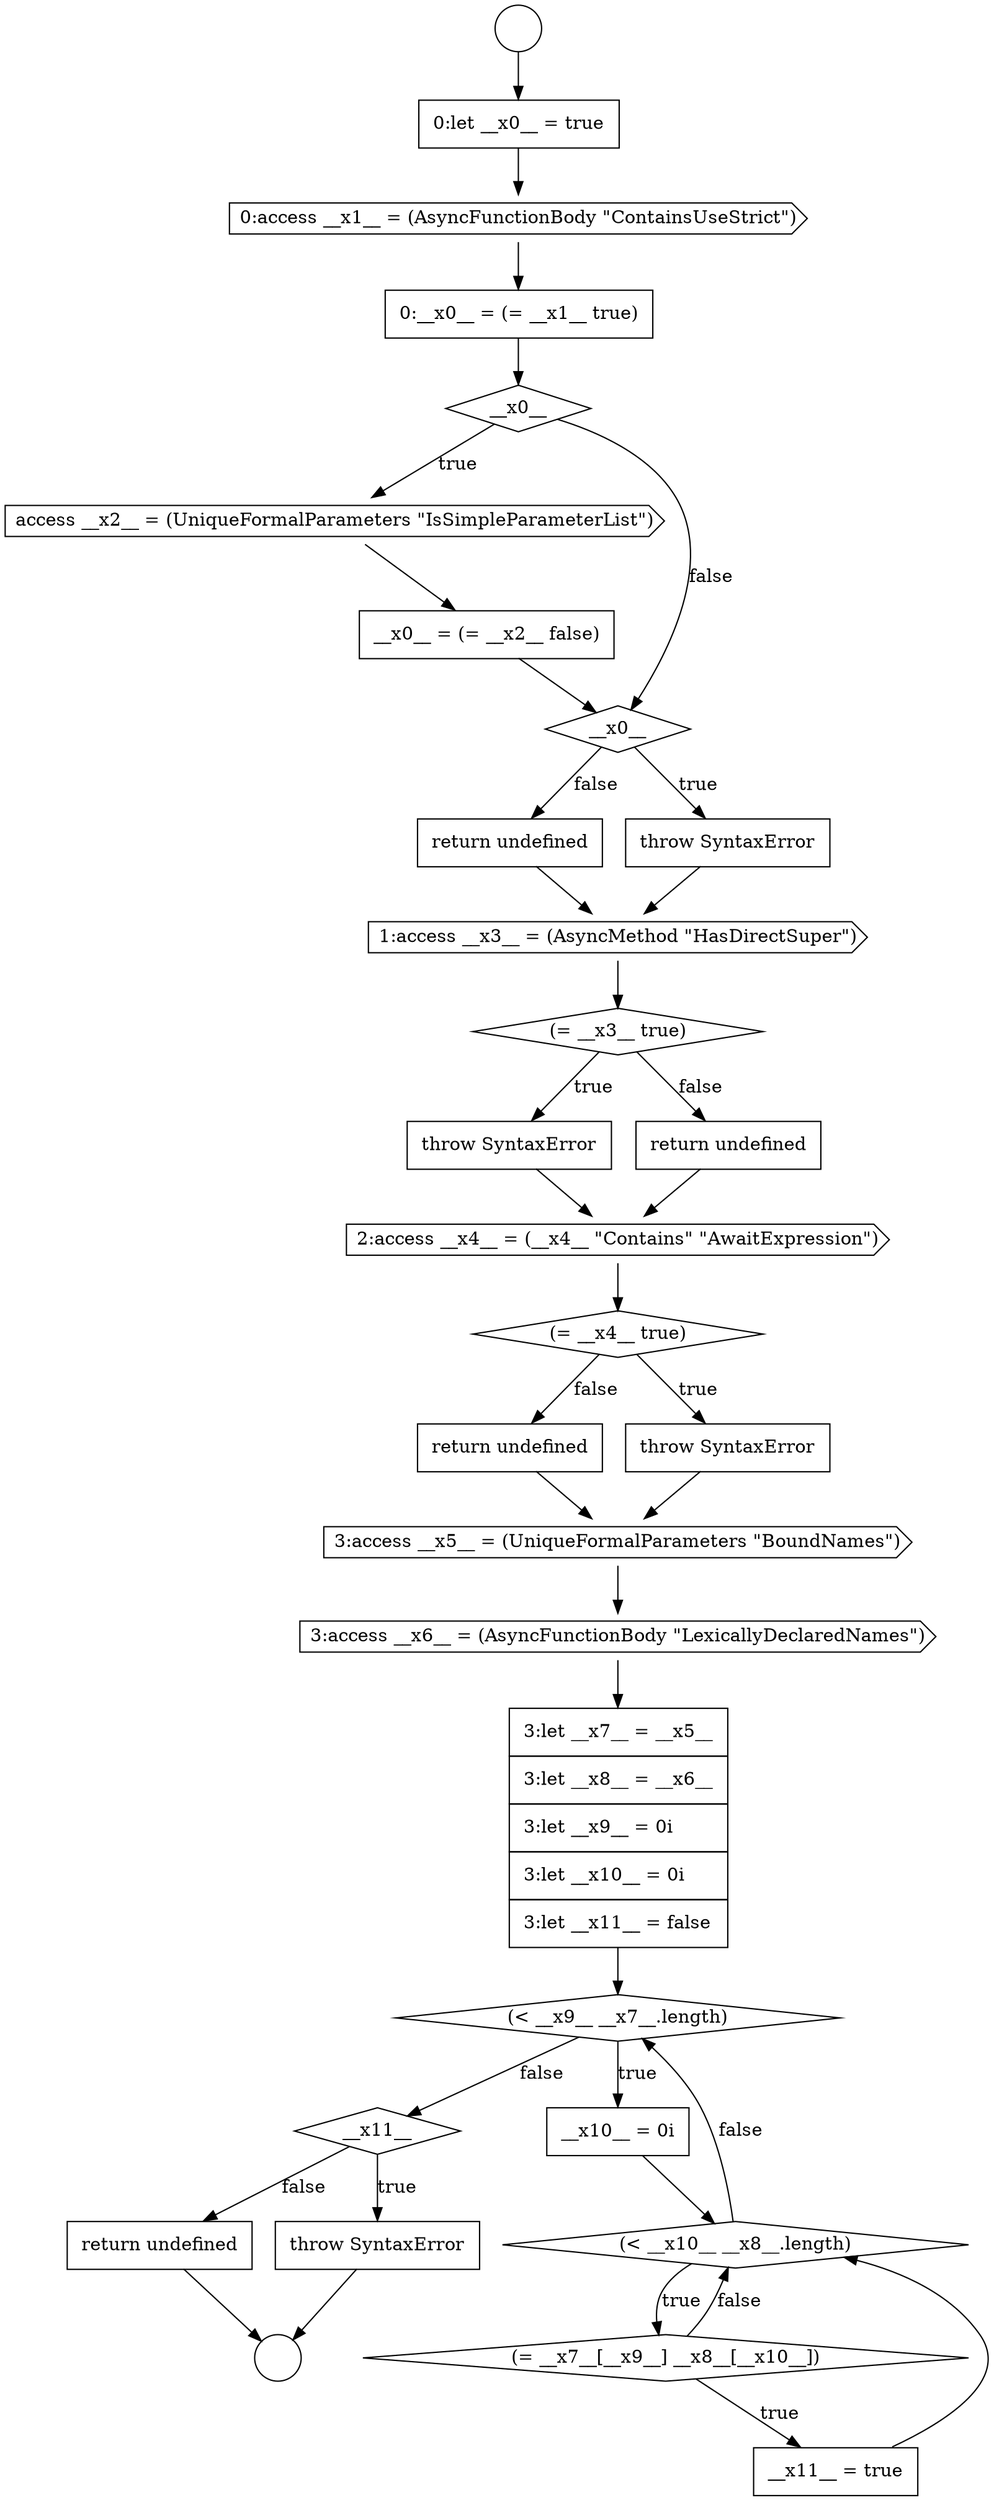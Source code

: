 digraph {
  node20902 [shape=diamond, label=<<font color="black">(&lt; __x9__ __x7__.length)</font>> color="black" fillcolor="white" style=filled]
  node20909 [shape=none, margin=0, label=<<font color="black">
    <table border="0" cellborder="1" cellspacing="0" cellpadding="10">
      <tr><td align="left">return undefined</td></tr>
    </table>
  </font>> color="black" fillcolor="white" style=filled]
  node20890 [shape=none, margin=0, label=<<font color="black">
    <table border="0" cellborder="1" cellspacing="0" cellpadding="10">
      <tr><td align="left">return undefined</td></tr>
    </table>
  </font>> color="black" fillcolor="white" style=filled]
  node20905 [shape=diamond, label=<<font color="black">(= __x7__[__x9__] __x8__[__x10__])</font>> color="black" fillcolor="white" style=filled]
  node20893 [shape=none, margin=0, label=<<font color="black">
    <table border="0" cellborder="1" cellspacing="0" cellpadding="10">
      <tr><td align="left">throw SyntaxError</td></tr>
    </table>
  </font>> color="black" fillcolor="white" style=filled]
  node20899 [shape=cds, label=<<font color="black">3:access __x5__ = (UniqueFormalParameters &quot;BoundNames&quot;)</font>> color="black" fillcolor="white" style=filled]
  node20892 [shape=diamond, label=<<font color="black">(= __x3__ true)</font>> color="black" fillcolor="white" style=filled]
  node20907 [shape=diamond, label=<<font color="black">__x11__</font>> color="black" fillcolor="white" style=filled]
  node20896 [shape=diamond, label=<<font color="black">(= __x4__ true)</font>> color="black" fillcolor="white" style=filled]
  node20898 [shape=none, margin=0, label=<<font color="black">
    <table border="0" cellborder="1" cellspacing="0" cellpadding="10">
      <tr><td align="left">return undefined</td></tr>
    </table>
  </font>> color="black" fillcolor="white" style=filled]
  node20891 [shape=cds, label=<<font color="black">1:access __x3__ = (AsyncMethod &quot;HasDirectSuper&quot;)</font>> color="black" fillcolor="white" style=filled]
  node20897 [shape=none, margin=0, label=<<font color="black">
    <table border="0" cellborder="1" cellspacing="0" cellpadding="10">
      <tr><td align="left">throw SyntaxError</td></tr>
    </table>
  </font>> color="black" fillcolor="white" style=filled]
  node20895 [shape=cds, label=<<font color="black">2:access __x4__ = (__x4__ &quot;Contains&quot; &quot;AwaitExpression&quot;)</font>> color="black" fillcolor="white" style=filled]
  node20884 [shape=none, margin=0, label=<<font color="black">
    <table border="0" cellborder="1" cellspacing="0" cellpadding="10">
      <tr><td align="left">0:__x0__ = (= __x1__ true)</td></tr>
    </table>
  </font>> color="black" fillcolor="white" style=filled]
  node20882 [shape=none, margin=0, label=<<font color="black">
    <table border="0" cellborder="1" cellspacing="0" cellpadding="10">
      <tr><td align="left">0:let __x0__ = true</td></tr>
    </table>
  </font>> color="black" fillcolor="white" style=filled]
  node20885 [shape=diamond, label=<<font color="black">__x0__</font>> color="black" fillcolor="white" style=filled]
  node20894 [shape=none, margin=0, label=<<font color="black">
    <table border="0" cellborder="1" cellspacing="0" cellpadding="10">
      <tr><td align="left">return undefined</td></tr>
    </table>
  </font>> color="black" fillcolor="white" style=filled]
  node20881 [shape=circle label=" " color="black" fillcolor="white" style=filled]
  node20903 [shape=none, margin=0, label=<<font color="black">
    <table border="0" cellborder="1" cellspacing="0" cellpadding="10">
      <tr><td align="left">__x10__ = 0i</td></tr>
    </table>
  </font>> color="black" fillcolor="white" style=filled]
  node20886 [shape=cds, label=<<font color="black">access __x2__ = (UniqueFormalParameters &quot;IsSimpleParameterList&quot;)</font>> color="black" fillcolor="white" style=filled]
  node20889 [shape=none, margin=0, label=<<font color="black">
    <table border="0" cellborder="1" cellspacing="0" cellpadding="10">
      <tr><td align="left">throw SyntaxError</td></tr>
    </table>
  </font>> color="black" fillcolor="white" style=filled]
  node20908 [shape=none, margin=0, label=<<font color="black">
    <table border="0" cellborder="1" cellspacing="0" cellpadding="10">
      <tr><td align="left">throw SyntaxError</td></tr>
    </table>
  </font>> color="black" fillcolor="white" style=filled]
  node20880 [shape=circle label=" " color="black" fillcolor="white" style=filled]
  node20904 [shape=diamond, label=<<font color="black">(&lt; __x10__ __x8__.length)</font>> color="black" fillcolor="white" style=filled]
  node20887 [shape=none, margin=0, label=<<font color="black">
    <table border="0" cellborder="1" cellspacing="0" cellpadding="10">
      <tr><td align="left">__x0__ = (= __x2__ false)</td></tr>
    </table>
  </font>> color="black" fillcolor="white" style=filled]
  node20900 [shape=cds, label=<<font color="black">3:access __x6__ = (AsyncFunctionBody &quot;LexicallyDeclaredNames&quot;)</font>> color="black" fillcolor="white" style=filled]
  node20883 [shape=cds, label=<<font color="black">0:access __x1__ = (AsyncFunctionBody &quot;ContainsUseStrict&quot;)</font>> color="black" fillcolor="white" style=filled]
  node20888 [shape=diamond, label=<<font color="black">__x0__</font>> color="black" fillcolor="white" style=filled]
  node20901 [shape=none, margin=0, label=<<font color="black">
    <table border="0" cellborder="1" cellspacing="0" cellpadding="10">
      <tr><td align="left">3:let __x7__ = __x5__</td></tr>
      <tr><td align="left">3:let __x8__ = __x6__</td></tr>
      <tr><td align="left">3:let __x9__ = 0i</td></tr>
      <tr><td align="left">3:let __x10__ = 0i</td></tr>
      <tr><td align="left">3:let __x11__ = false</td></tr>
    </table>
  </font>> color="black" fillcolor="white" style=filled]
  node20906 [shape=none, margin=0, label=<<font color="black">
    <table border="0" cellborder="1" cellspacing="0" cellpadding="10">
      <tr><td align="left">__x11__ = true</td></tr>
    </table>
  </font>> color="black" fillcolor="white" style=filled]
  node20902 -> node20903 [label=<<font color="black">true</font>> color="black"]
  node20902 -> node20907 [label=<<font color="black">false</font>> color="black"]
  node20884 -> node20885 [ color="black"]
  node20893 -> node20895 [ color="black"]
  node20908 -> node20881 [ color="black"]
  node20885 -> node20886 [label=<<font color="black">true</font>> color="black"]
  node20885 -> node20888 [label=<<font color="black">false</font>> color="black"]
  node20909 -> node20881 [ color="black"]
  node20903 -> node20904 [ color="black"]
  node20883 -> node20884 [ color="black"]
  node20899 -> node20900 [ color="black"]
  node20896 -> node20897 [label=<<font color="black">true</font>> color="black"]
  node20896 -> node20898 [label=<<font color="black">false</font>> color="black"]
  node20901 -> node20902 [ color="black"]
  node20889 -> node20891 [ color="black"]
  node20900 -> node20901 [ color="black"]
  node20890 -> node20891 [ color="black"]
  node20906 -> node20904 [ color="black"]
  node20886 -> node20887 [ color="black"]
  node20880 -> node20882 [ color="black"]
  node20892 -> node20893 [label=<<font color="black">true</font>> color="black"]
  node20892 -> node20894 [label=<<font color="black">false</font>> color="black"]
  node20882 -> node20883 [ color="black"]
  node20898 -> node20899 [ color="black"]
  node20894 -> node20895 [ color="black"]
  node20897 -> node20899 [ color="black"]
  node20888 -> node20889 [label=<<font color="black">true</font>> color="black"]
  node20888 -> node20890 [label=<<font color="black">false</font>> color="black"]
  node20905 -> node20906 [label=<<font color="black">true</font>> color="black"]
  node20905 -> node20904 [label=<<font color="black">false</font>> color="black"]
  node20887 -> node20888 [ color="black"]
  node20904 -> node20905 [label=<<font color="black">true</font>> color="black"]
  node20904 -> node20902 [label=<<font color="black">false</font>> color="black"]
  node20891 -> node20892 [ color="black"]
  node20895 -> node20896 [ color="black"]
  node20907 -> node20908 [label=<<font color="black">true</font>> color="black"]
  node20907 -> node20909 [label=<<font color="black">false</font>> color="black"]
}
